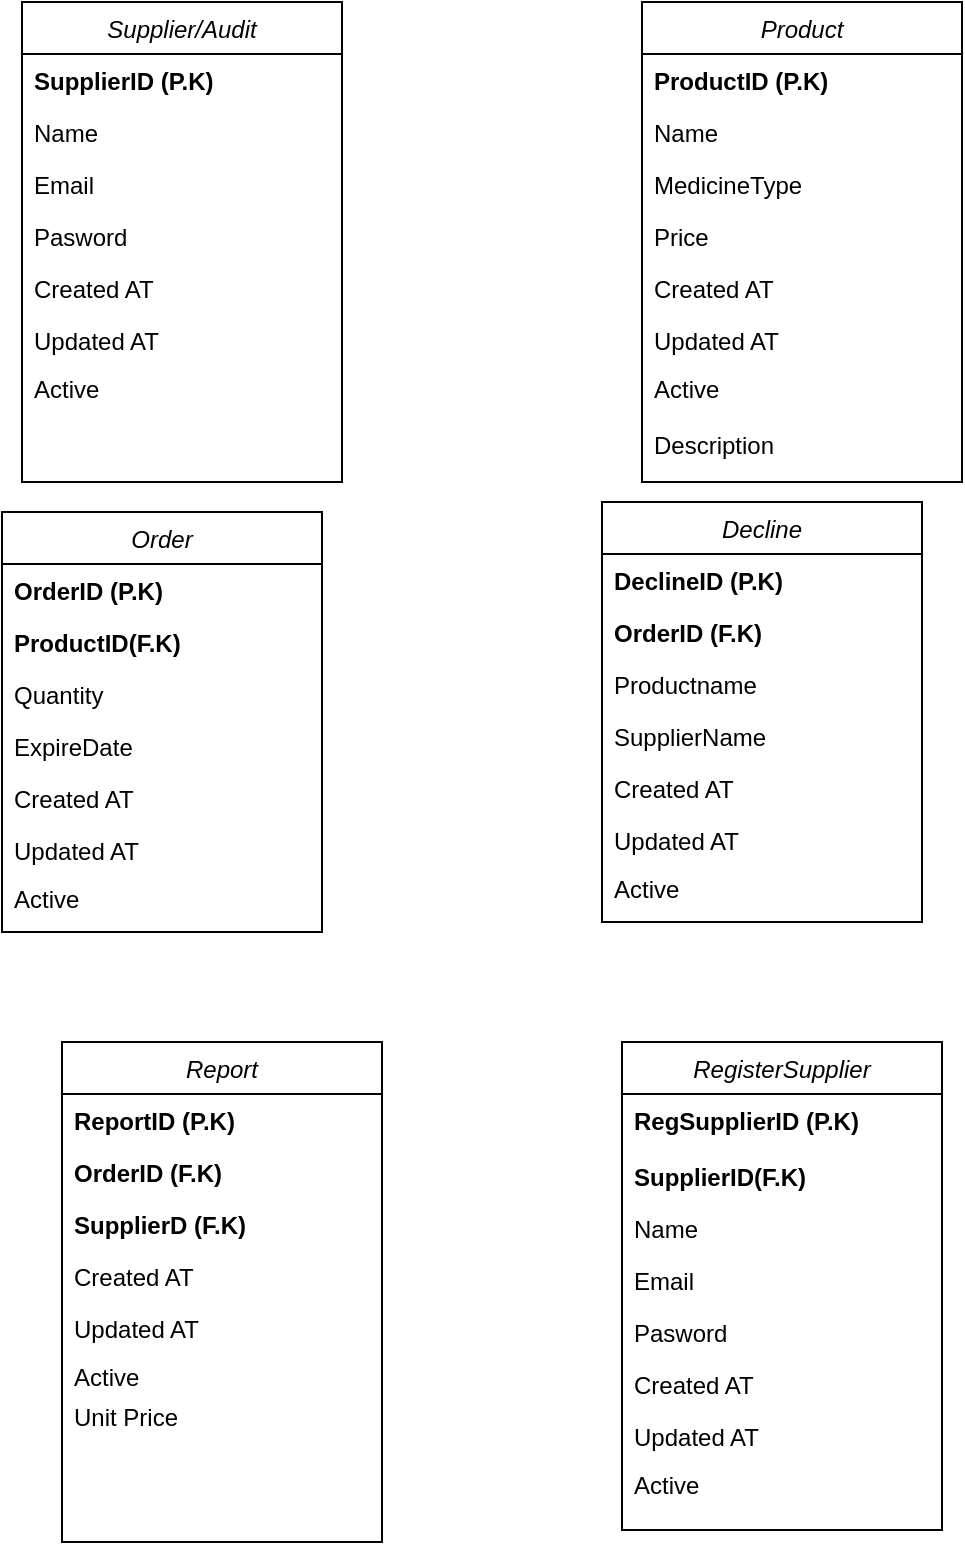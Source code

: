 <mxfile version="22.1.5" type="device">
  <diagram id="C5RBs43oDa-KdzZeNtuy" name="Page-1">
    <mxGraphModel dx="880" dy="434" grid="1" gridSize="10" guides="1" tooltips="1" connect="1" arrows="1" fold="1" page="1" pageScale="1" pageWidth="827" pageHeight="1169" math="0" shadow="0">
      <root>
        <mxCell id="WIyWlLk6GJQsqaUBKTNV-0" />
        <mxCell id="WIyWlLk6GJQsqaUBKTNV-1" parent="WIyWlLk6GJQsqaUBKTNV-0" />
        <mxCell id="zkfFHV4jXpPFQw0GAbJ--0" value="Supplier/Audit" style="swimlane;fontStyle=2;align=center;verticalAlign=top;childLayout=stackLayout;horizontal=1;startSize=26;horizontalStack=0;resizeParent=1;resizeLast=0;collapsible=1;marginBottom=0;rounded=0;shadow=0;strokeWidth=1;" parent="WIyWlLk6GJQsqaUBKTNV-1" vertex="1">
          <mxGeometry x="220" y="120" width="160" height="240" as="geometry">
            <mxRectangle x="230" y="140" width="160" height="26" as="alternateBounds" />
          </mxGeometry>
        </mxCell>
        <mxCell id="zkfFHV4jXpPFQw0GAbJ--2" value="SupplierID (P.K)" style="text;align=left;verticalAlign=top;spacingLeft=4;spacingRight=4;overflow=hidden;rotatable=0;points=[[0,0.5],[1,0.5]];portConstraint=eastwest;rounded=0;shadow=0;html=0;fontStyle=1" parent="zkfFHV4jXpPFQw0GAbJ--0" vertex="1">
          <mxGeometry y="26" width="160" height="26" as="geometry" />
        </mxCell>
        <mxCell id="zkfFHV4jXpPFQw0GAbJ--3" value="Name" style="text;align=left;verticalAlign=top;spacingLeft=4;spacingRight=4;overflow=hidden;rotatable=0;points=[[0,0.5],[1,0.5]];portConstraint=eastwest;rounded=0;shadow=0;html=0;" parent="zkfFHV4jXpPFQw0GAbJ--0" vertex="1">
          <mxGeometry y="52" width="160" height="26" as="geometry" />
        </mxCell>
        <mxCell id="1mmzEWdNsyTjq2jRxGKJ-0" value="Email" style="text;align=left;verticalAlign=top;spacingLeft=4;spacingRight=4;overflow=hidden;rotatable=0;points=[[0,0.5],[1,0.5]];portConstraint=eastwest;rounded=0;shadow=0;html=0;" parent="zkfFHV4jXpPFQw0GAbJ--0" vertex="1">
          <mxGeometry y="78" width="160" height="26" as="geometry" />
        </mxCell>
        <mxCell id="1mmzEWdNsyTjq2jRxGKJ-1" value="Pasword" style="text;align=left;verticalAlign=top;spacingLeft=4;spacingRight=4;overflow=hidden;rotatable=0;points=[[0,0.5],[1,0.5]];portConstraint=eastwest;rounded=0;shadow=0;html=0;" parent="zkfFHV4jXpPFQw0GAbJ--0" vertex="1">
          <mxGeometry y="104" width="160" height="26" as="geometry" />
        </mxCell>
        <mxCell id="1mmzEWdNsyTjq2jRxGKJ-2" value="Created AT" style="text;align=left;verticalAlign=top;spacingLeft=4;spacingRight=4;overflow=hidden;rotatable=0;points=[[0,0.5],[1,0.5]];portConstraint=eastwest;rounded=0;shadow=0;html=0;" parent="zkfFHV4jXpPFQw0GAbJ--0" vertex="1">
          <mxGeometry y="130" width="160" height="26" as="geometry" />
        </mxCell>
        <mxCell id="1mmzEWdNsyTjq2jRxGKJ-3" value="Updated AT" style="text;align=left;verticalAlign=top;spacingLeft=4;spacingRight=4;overflow=hidden;rotatable=0;points=[[0,0.5],[1,0.5]];portConstraint=eastwest;rounded=0;shadow=0;html=0;" parent="zkfFHV4jXpPFQw0GAbJ--0" vertex="1">
          <mxGeometry y="156" width="160" height="24" as="geometry" />
        </mxCell>
        <mxCell id="1mmzEWdNsyTjq2jRxGKJ-4" value="Active&#xa;&#xa;Company" style="text;align=left;verticalAlign=top;spacingLeft=4;spacingRight=4;overflow=hidden;rotatable=0;points=[[0,0.5],[1,0.5]];portConstraint=eastwest;rounded=0;shadow=0;html=0;" parent="zkfFHV4jXpPFQw0GAbJ--0" vertex="1">
          <mxGeometry y="180" width="160" height="26" as="geometry" />
        </mxCell>
        <mxCell id="1mmzEWdNsyTjq2jRxGKJ-5" value="Product" style="swimlane;fontStyle=2;align=center;verticalAlign=top;childLayout=stackLayout;horizontal=1;startSize=26;horizontalStack=0;resizeParent=1;resizeLast=0;collapsible=1;marginBottom=0;rounded=0;shadow=0;strokeWidth=1;" parent="WIyWlLk6GJQsqaUBKTNV-1" vertex="1">
          <mxGeometry x="530" y="120" width="160" height="240" as="geometry">
            <mxRectangle x="230" y="140" width="160" height="26" as="alternateBounds" />
          </mxGeometry>
        </mxCell>
        <mxCell id="1mmzEWdNsyTjq2jRxGKJ-6" value="ProductID (P.K)" style="text;align=left;verticalAlign=top;spacingLeft=4;spacingRight=4;overflow=hidden;rotatable=0;points=[[0,0.5],[1,0.5]];portConstraint=eastwest;rounded=0;shadow=0;html=0;fontStyle=1" parent="1mmzEWdNsyTjq2jRxGKJ-5" vertex="1">
          <mxGeometry y="26" width="160" height="26" as="geometry" />
        </mxCell>
        <mxCell id="1mmzEWdNsyTjq2jRxGKJ-7" value="Name" style="text;align=left;verticalAlign=top;spacingLeft=4;spacingRight=4;overflow=hidden;rotatable=0;points=[[0,0.5],[1,0.5]];portConstraint=eastwest;rounded=0;shadow=0;html=0;" parent="1mmzEWdNsyTjq2jRxGKJ-5" vertex="1">
          <mxGeometry y="52" width="160" height="26" as="geometry" />
        </mxCell>
        <mxCell id="1mmzEWdNsyTjq2jRxGKJ-8" value="MedicineType" style="text;align=left;verticalAlign=top;spacingLeft=4;spacingRight=4;overflow=hidden;rotatable=0;points=[[0,0.5],[1,0.5]];portConstraint=eastwest;rounded=0;shadow=0;html=0;" parent="1mmzEWdNsyTjq2jRxGKJ-5" vertex="1">
          <mxGeometry y="78" width="160" height="26" as="geometry" />
        </mxCell>
        <mxCell id="1mmzEWdNsyTjq2jRxGKJ-9" value="Price&#xa;" style="text;align=left;verticalAlign=top;spacingLeft=4;spacingRight=4;overflow=hidden;rotatable=0;points=[[0,0.5],[1,0.5]];portConstraint=eastwest;rounded=0;shadow=0;html=0;" parent="1mmzEWdNsyTjq2jRxGKJ-5" vertex="1">
          <mxGeometry y="104" width="160" height="26" as="geometry" />
        </mxCell>
        <mxCell id="1mmzEWdNsyTjq2jRxGKJ-10" value="Created AT" style="text;align=left;verticalAlign=top;spacingLeft=4;spacingRight=4;overflow=hidden;rotatable=0;points=[[0,0.5],[1,0.5]];portConstraint=eastwest;rounded=0;shadow=0;html=0;" parent="1mmzEWdNsyTjq2jRxGKJ-5" vertex="1">
          <mxGeometry y="130" width="160" height="26" as="geometry" />
        </mxCell>
        <mxCell id="1mmzEWdNsyTjq2jRxGKJ-11" value="Updated AT" style="text;align=left;verticalAlign=top;spacingLeft=4;spacingRight=4;overflow=hidden;rotatable=0;points=[[0,0.5],[1,0.5]];portConstraint=eastwest;rounded=0;shadow=0;html=0;" parent="1mmzEWdNsyTjq2jRxGKJ-5" vertex="1">
          <mxGeometry y="156" width="160" height="24" as="geometry" />
        </mxCell>
        <mxCell id="1mmzEWdNsyTjq2jRxGKJ-12" value="Active&#xa;&#xa;Description" style="text;align=left;verticalAlign=top;spacingLeft=4;spacingRight=4;overflow=hidden;rotatable=0;points=[[0,0.5],[1,0.5]];portConstraint=eastwest;rounded=0;shadow=0;html=0;" parent="1mmzEWdNsyTjq2jRxGKJ-5" vertex="1">
          <mxGeometry y="180" width="160" height="50" as="geometry" />
        </mxCell>
        <mxCell id="1mmzEWdNsyTjq2jRxGKJ-13" value="Order" style="swimlane;fontStyle=2;align=center;verticalAlign=top;childLayout=stackLayout;horizontal=1;startSize=26;horizontalStack=0;resizeParent=1;resizeLast=0;collapsible=1;marginBottom=0;rounded=0;shadow=0;strokeWidth=1;" parent="WIyWlLk6GJQsqaUBKTNV-1" vertex="1">
          <mxGeometry x="210" y="375" width="160" height="210" as="geometry">
            <mxRectangle x="230" y="140" width="160" height="26" as="alternateBounds" />
          </mxGeometry>
        </mxCell>
        <mxCell id="1mmzEWdNsyTjq2jRxGKJ-14" value="OrderID (P.K)" style="text;align=left;verticalAlign=top;spacingLeft=4;spacingRight=4;overflow=hidden;rotatable=0;points=[[0,0.5],[1,0.5]];portConstraint=eastwest;rounded=0;shadow=0;html=0;fontStyle=1" parent="1mmzEWdNsyTjq2jRxGKJ-13" vertex="1">
          <mxGeometry y="26" width="160" height="26" as="geometry" />
        </mxCell>
        <mxCell id="1mmzEWdNsyTjq2jRxGKJ-15" value="ProductID(F.K)" style="text;align=left;verticalAlign=top;spacingLeft=4;spacingRight=4;overflow=hidden;rotatable=0;points=[[0,0.5],[1,0.5]];portConstraint=eastwest;rounded=0;shadow=0;html=0;fontStyle=1" parent="1mmzEWdNsyTjq2jRxGKJ-13" vertex="1">
          <mxGeometry y="52" width="160" height="26" as="geometry" />
        </mxCell>
        <mxCell id="1mmzEWdNsyTjq2jRxGKJ-16" value="Quantity" style="text;align=left;verticalAlign=top;spacingLeft=4;spacingRight=4;overflow=hidden;rotatable=0;points=[[0,0.5],[1,0.5]];portConstraint=eastwest;rounded=0;shadow=0;html=0;" parent="1mmzEWdNsyTjq2jRxGKJ-13" vertex="1">
          <mxGeometry y="78" width="160" height="26" as="geometry" />
        </mxCell>
        <mxCell id="1mmzEWdNsyTjq2jRxGKJ-17" value="ExpireDate" style="text;align=left;verticalAlign=top;spacingLeft=4;spacingRight=4;overflow=hidden;rotatable=0;points=[[0,0.5],[1,0.5]];portConstraint=eastwest;rounded=0;shadow=0;html=0;" parent="1mmzEWdNsyTjq2jRxGKJ-13" vertex="1">
          <mxGeometry y="104" width="160" height="26" as="geometry" />
        </mxCell>
        <mxCell id="1mmzEWdNsyTjq2jRxGKJ-18" value="Created AT" style="text;align=left;verticalAlign=top;spacingLeft=4;spacingRight=4;overflow=hidden;rotatable=0;points=[[0,0.5],[1,0.5]];portConstraint=eastwest;rounded=0;shadow=0;html=0;" parent="1mmzEWdNsyTjq2jRxGKJ-13" vertex="1">
          <mxGeometry y="130" width="160" height="26" as="geometry" />
        </mxCell>
        <mxCell id="1mmzEWdNsyTjq2jRxGKJ-19" value="Updated AT" style="text;align=left;verticalAlign=top;spacingLeft=4;spacingRight=4;overflow=hidden;rotatable=0;points=[[0,0.5],[1,0.5]];portConstraint=eastwest;rounded=0;shadow=0;html=0;" parent="1mmzEWdNsyTjq2jRxGKJ-13" vertex="1">
          <mxGeometry y="156" width="160" height="24" as="geometry" />
        </mxCell>
        <mxCell id="1mmzEWdNsyTjq2jRxGKJ-20" value="Active" style="text;align=left;verticalAlign=top;spacingLeft=4;spacingRight=4;overflow=hidden;rotatable=0;points=[[0,0.5],[1,0.5]];portConstraint=eastwest;rounded=0;shadow=0;html=0;" parent="1mmzEWdNsyTjq2jRxGKJ-13" vertex="1">
          <mxGeometry y="180" width="160" height="26" as="geometry" />
        </mxCell>
        <mxCell id="1mmzEWdNsyTjq2jRxGKJ-21" value="Decline" style="swimlane;fontStyle=2;align=center;verticalAlign=top;childLayout=stackLayout;horizontal=1;startSize=26;horizontalStack=0;resizeParent=1;resizeLast=0;collapsible=1;marginBottom=0;rounded=0;shadow=0;strokeWidth=1;" parent="WIyWlLk6GJQsqaUBKTNV-1" vertex="1">
          <mxGeometry x="510" y="370" width="160" height="210" as="geometry">
            <mxRectangle x="230" y="140" width="160" height="26" as="alternateBounds" />
          </mxGeometry>
        </mxCell>
        <mxCell id="1mmzEWdNsyTjq2jRxGKJ-22" value="DeclineID (P.K)" style="text;align=left;verticalAlign=top;spacingLeft=4;spacingRight=4;overflow=hidden;rotatable=0;points=[[0,0.5],[1,0.5]];portConstraint=eastwest;rounded=0;shadow=0;html=0;fontStyle=1" parent="1mmzEWdNsyTjq2jRxGKJ-21" vertex="1">
          <mxGeometry y="26" width="160" height="26" as="geometry" />
        </mxCell>
        <mxCell id="1mmzEWdNsyTjq2jRxGKJ-23" value="OrderID (F.K)" style="text;align=left;verticalAlign=top;spacingLeft=4;spacingRight=4;overflow=hidden;rotatable=0;points=[[0,0.5],[1,0.5]];portConstraint=eastwest;rounded=0;shadow=0;html=0;fontStyle=1" parent="1mmzEWdNsyTjq2jRxGKJ-21" vertex="1">
          <mxGeometry y="52" width="160" height="26" as="geometry" />
        </mxCell>
        <mxCell id="1mmzEWdNsyTjq2jRxGKJ-24" value="Productname" style="text;align=left;verticalAlign=top;spacingLeft=4;spacingRight=4;overflow=hidden;rotatable=0;points=[[0,0.5],[1,0.5]];portConstraint=eastwest;rounded=0;shadow=0;html=0;" parent="1mmzEWdNsyTjq2jRxGKJ-21" vertex="1">
          <mxGeometry y="78" width="160" height="26" as="geometry" />
        </mxCell>
        <mxCell id="1mmzEWdNsyTjq2jRxGKJ-25" value="SupplierName" style="text;align=left;verticalAlign=top;spacingLeft=4;spacingRight=4;overflow=hidden;rotatable=0;points=[[0,0.5],[1,0.5]];portConstraint=eastwest;rounded=0;shadow=0;html=0;" parent="1mmzEWdNsyTjq2jRxGKJ-21" vertex="1">
          <mxGeometry y="104" width="160" height="26" as="geometry" />
        </mxCell>
        <mxCell id="1mmzEWdNsyTjq2jRxGKJ-26" value="Created AT" style="text;align=left;verticalAlign=top;spacingLeft=4;spacingRight=4;overflow=hidden;rotatable=0;points=[[0,0.5],[1,0.5]];portConstraint=eastwest;rounded=0;shadow=0;html=0;" parent="1mmzEWdNsyTjq2jRxGKJ-21" vertex="1">
          <mxGeometry y="130" width="160" height="26" as="geometry" />
        </mxCell>
        <mxCell id="1mmzEWdNsyTjq2jRxGKJ-27" value="Updated AT" style="text;align=left;verticalAlign=top;spacingLeft=4;spacingRight=4;overflow=hidden;rotatable=0;points=[[0,0.5],[1,0.5]];portConstraint=eastwest;rounded=0;shadow=0;html=0;" parent="1mmzEWdNsyTjq2jRxGKJ-21" vertex="1">
          <mxGeometry y="156" width="160" height="24" as="geometry" />
        </mxCell>
        <mxCell id="1mmzEWdNsyTjq2jRxGKJ-28" value="Active" style="text;align=left;verticalAlign=top;spacingLeft=4;spacingRight=4;overflow=hidden;rotatable=0;points=[[0,0.5],[1,0.5]];portConstraint=eastwest;rounded=0;shadow=0;html=0;" parent="1mmzEWdNsyTjq2jRxGKJ-21" vertex="1">
          <mxGeometry y="180" width="160" height="26" as="geometry" />
        </mxCell>
        <mxCell id="1mmzEWdNsyTjq2jRxGKJ-29" value="Report" style="swimlane;fontStyle=2;align=center;verticalAlign=top;childLayout=stackLayout;horizontal=1;startSize=26;horizontalStack=0;resizeParent=1;resizeLast=0;collapsible=1;marginBottom=0;rounded=0;shadow=0;strokeWidth=1;" parent="WIyWlLk6GJQsqaUBKTNV-1" vertex="1">
          <mxGeometry x="240" y="640" width="160" height="250" as="geometry">
            <mxRectangle x="230" y="140" width="160" height="26" as="alternateBounds" />
          </mxGeometry>
        </mxCell>
        <mxCell id="1mmzEWdNsyTjq2jRxGKJ-30" value="ReportID (P.K)" style="text;align=left;verticalAlign=top;spacingLeft=4;spacingRight=4;overflow=hidden;rotatable=0;points=[[0,0.5],[1,0.5]];portConstraint=eastwest;rounded=0;shadow=0;html=0;fontStyle=1" parent="1mmzEWdNsyTjq2jRxGKJ-29" vertex="1">
          <mxGeometry y="26" width="160" height="26" as="geometry" />
        </mxCell>
        <mxCell id="1mmzEWdNsyTjq2jRxGKJ-31" value="OrderID (F.K)" style="text;align=left;verticalAlign=top;spacingLeft=4;spacingRight=4;overflow=hidden;rotatable=0;points=[[0,0.5],[1,0.5]];portConstraint=eastwest;rounded=0;shadow=0;html=0;fontStyle=1" parent="1mmzEWdNsyTjq2jRxGKJ-29" vertex="1">
          <mxGeometry y="52" width="160" height="26" as="geometry" />
        </mxCell>
        <mxCell id="1mmzEWdNsyTjq2jRxGKJ-32" value="SupplierD (F.K)" style="text;align=left;verticalAlign=top;spacingLeft=4;spacingRight=4;overflow=hidden;rotatable=0;points=[[0,0.5],[1,0.5]];portConstraint=eastwest;rounded=0;shadow=0;html=0;fontStyle=1" parent="1mmzEWdNsyTjq2jRxGKJ-29" vertex="1">
          <mxGeometry y="78" width="160" height="26" as="geometry" />
        </mxCell>
        <mxCell id="1mmzEWdNsyTjq2jRxGKJ-34" value="Created AT" style="text;align=left;verticalAlign=top;spacingLeft=4;spacingRight=4;overflow=hidden;rotatable=0;points=[[0,0.5],[1,0.5]];portConstraint=eastwest;rounded=0;shadow=0;html=0;" parent="1mmzEWdNsyTjq2jRxGKJ-29" vertex="1">
          <mxGeometry y="104" width="160" height="26" as="geometry" />
        </mxCell>
        <mxCell id="1mmzEWdNsyTjq2jRxGKJ-35" value="Updated AT" style="text;align=left;verticalAlign=top;spacingLeft=4;spacingRight=4;overflow=hidden;rotatable=0;points=[[0,0.5],[1,0.5]];portConstraint=eastwest;rounded=0;shadow=0;html=0;" parent="1mmzEWdNsyTjq2jRxGKJ-29" vertex="1">
          <mxGeometry y="130" width="160" height="24" as="geometry" />
        </mxCell>
        <mxCell id="1mmzEWdNsyTjq2jRxGKJ-36" value="Active" style="text;align=left;verticalAlign=top;spacingLeft=4;spacingRight=4;overflow=hidden;rotatable=0;points=[[0,0.5],[1,0.5]];portConstraint=eastwest;rounded=0;shadow=0;html=0;" parent="1mmzEWdNsyTjq2jRxGKJ-29" vertex="1">
          <mxGeometry y="154" width="160" height="20" as="geometry" />
        </mxCell>
        <mxCell id="1mmzEWdNsyTjq2jRxGKJ-37" value="Unit Price" style="text;align=left;verticalAlign=top;spacingLeft=4;spacingRight=4;overflow=hidden;rotatable=0;points=[[0,0.5],[1,0.5]];portConstraint=eastwest;rounded=0;shadow=0;html=0;" parent="1mmzEWdNsyTjq2jRxGKJ-29" vertex="1">
          <mxGeometry y="174" width="160" height="24" as="geometry" />
        </mxCell>
        <mxCell id="0mrfBFJO1qjsC_d56-xO-1" value="RegisterSupplier" style="swimlane;fontStyle=2;align=center;verticalAlign=top;childLayout=stackLayout;horizontal=1;startSize=26;horizontalStack=0;resizeParent=1;resizeLast=0;collapsible=1;marginBottom=0;rounded=0;shadow=0;strokeWidth=1;" vertex="1" parent="WIyWlLk6GJQsqaUBKTNV-1">
          <mxGeometry x="520" y="640" width="160" height="244" as="geometry">
            <mxRectangle x="230" y="140" width="160" height="26" as="alternateBounds" />
          </mxGeometry>
        </mxCell>
        <mxCell id="0mrfBFJO1qjsC_d56-xO-2" value="RegSupplierID (P.K)&#xa;&#xa;SupplierID(F.K)" style="text;align=left;verticalAlign=top;spacingLeft=4;spacingRight=4;overflow=hidden;rotatable=0;points=[[0,0.5],[1,0.5]];portConstraint=eastwest;rounded=0;shadow=0;html=0;fontStyle=1" vertex="1" parent="0mrfBFJO1qjsC_d56-xO-1">
          <mxGeometry y="26" width="160" height="54" as="geometry" />
        </mxCell>
        <mxCell id="0mrfBFJO1qjsC_d56-xO-3" value="Name" style="text;align=left;verticalAlign=top;spacingLeft=4;spacingRight=4;overflow=hidden;rotatable=0;points=[[0,0.5],[1,0.5]];portConstraint=eastwest;rounded=0;shadow=0;html=0;" vertex="1" parent="0mrfBFJO1qjsC_d56-xO-1">
          <mxGeometry y="80" width="160" height="26" as="geometry" />
        </mxCell>
        <mxCell id="0mrfBFJO1qjsC_d56-xO-4" value="Email" style="text;align=left;verticalAlign=top;spacingLeft=4;spacingRight=4;overflow=hidden;rotatable=0;points=[[0,0.5],[1,0.5]];portConstraint=eastwest;rounded=0;shadow=0;html=0;" vertex="1" parent="0mrfBFJO1qjsC_d56-xO-1">
          <mxGeometry y="106" width="160" height="26" as="geometry" />
        </mxCell>
        <mxCell id="0mrfBFJO1qjsC_d56-xO-5" value="Pasword" style="text;align=left;verticalAlign=top;spacingLeft=4;spacingRight=4;overflow=hidden;rotatable=0;points=[[0,0.5],[1,0.5]];portConstraint=eastwest;rounded=0;shadow=0;html=0;" vertex="1" parent="0mrfBFJO1qjsC_d56-xO-1">
          <mxGeometry y="132" width="160" height="26" as="geometry" />
        </mxCell>
        <mxCell id="0mrfBFJO1qjsC_d56-xO-6" value="Created AT" style="text;align=left;verticalAlign=top;spacingLeft=4;spacingRight=4;overflow=hidden;rotatable=0;points=[[0,0.5],[1,0.5]];portConstraint=eastwest;rounded=0;shadow=0;html=0;" vertex="1" parent="0mrfBFJO1qjsC_d56-xO-1">
          <mxGeometry y="158" width="160" height="26" as="geometry" />
        </mxCell>
        <mxCell id="0mrfBFJO1qjsC_d56-xO-7" value="Updated AT" style="text;align=left;verticalAlign=top;spacingLeft=4;spacingRight=4;overflow=hidden;rotatable=0;points=[[0,0.5],[1,0.5]];portConstraint=eastwest;rounded=0;shadow=0;html=0;" vertex="1" parent="0mrfBFJO1qjsC_d56-xO-1">
          <mxGeometry y="184" width="160" height="24" as="geometry" />
        </mxCell>
        <mxCell id="0mrfBFJO1qjsC_d56-xO-8" value="Active&#xa;&#xa;Company" style="text;align=left;verticalAlign=top;spacingLeft=4;spacingRight=4;overflow=hidden;rotatable=0;points=[[0,0.5],[1,0.5]];portConstraint=eastwest;rounded=0;shadow=0;html=0;" vertex="1" parent="0mrfBFJO1qjsC_d56-xO-1">
          <mxGeometry y="208" width="160" height="26" as="geometry" />
        </mxCell>
      </root>
    </mxGraphModel>
  </diagram>
</mxfile>
